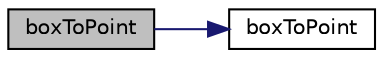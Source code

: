 digraph "boxToPoint"
{
  bgcolor="transparent";
  edge [fontname="Helvetica",fontsize="10",labelfontname="Helvetica",labelfontsize="10"];
  node [fontname="Helvetica",fontsize="10",shape=record];
  rankdir="LR";
  Node1 [label="boxToPoint",height=0.2,width=0.4,color="black", fillcolor="grey75", style="filled", fontcolor="black"];
  Node1 -> Node2 [color="midnightblue",fontsize="10",style="solid",fontname="Helvetica"];
  Node2 [label="boxToPoint",height=0.2,width=0.4,color="black",URL="$a00159.html#a8e2104b15b48727f1fd07a7a43002975",tooltip="Construct from components. "];
}

